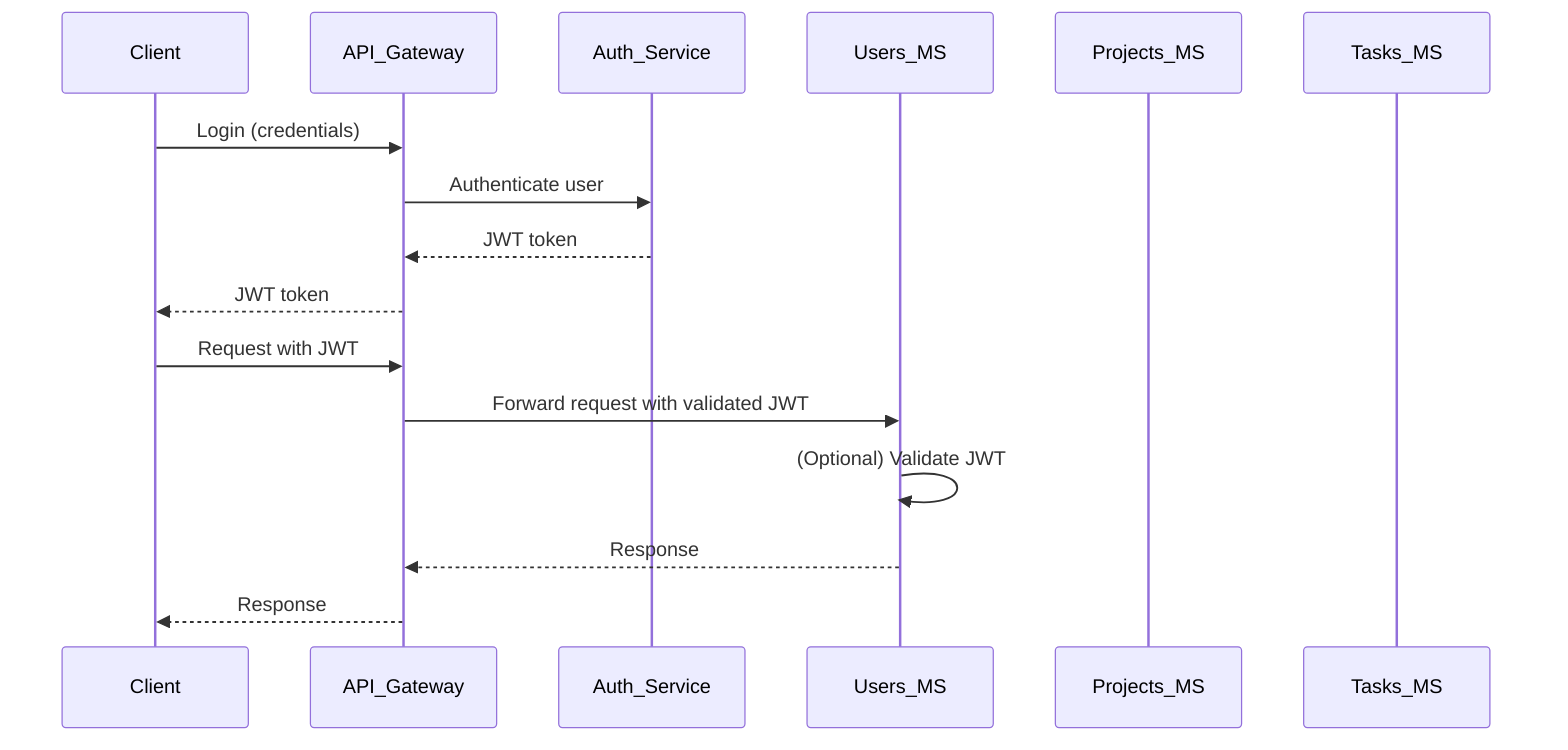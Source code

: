 sequenceDiagram
    participant Client
    participant API_Gateway
    participant Auth_Service
    participant Users_MS
    participant Projects_MS
    participant Tasks_MS

    Client->>API_Gateway: Login (credentials)
    API_Gateway->>Auth_Service: Authenticate user
    Auth_Service-->>API_Gateway: JWT token
    API_Gateway-->>Client: JWT token

    Client->>API_Gateway: Request with JWT
    API_Gateway->>Users_MS: Forward request with validated JWT
    Users_MS->>Users_MS: (Optional) Validate JWT
    Users_MS-->>API_Gateway: Response
    API_Gateway-->>Client: Response